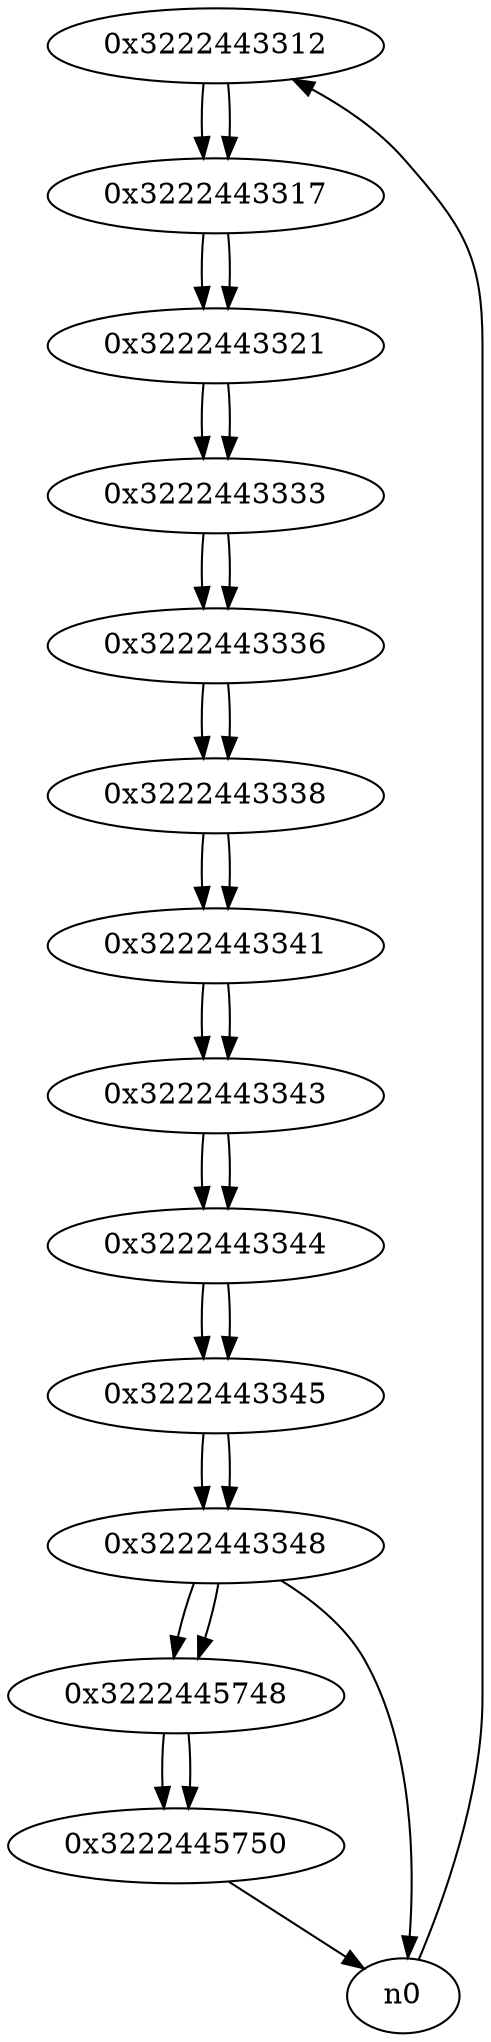 digraph G{
/* nodes */
  n1 [label="0x3222443312"]
  n2 [label="0x3222443317"]
  n3 [label="0x3222443321"]
  n4 [label="0x3222443333"]
  n5 [label="0x3222443336"]
  n6 [label="0x3222443338"]
  n7 [label="0x3222443341"]
  n8 [label="0x3222443343"]
  n9 [label="0x3222443344"]
  n10 [label="0x3222443345"]
  n11 [label="0x3222443348"]
  n12 [label="0x3222445748"]
  n13 [label="0x3222445750"]
/* edges */
n1 -> n2;
n0 -> n1;
n2 -> n3;
n1 -> n2;
n3 -> n4;
n2 -> n3;
n4 -> n5;
n3 -> n4;
n5 -> n6;
n4 -> n5;
n6 -> n7;
n5 -> n6;
n7 -> n8;
n6 -> n7;
n8 -> n9;
n7 -> n8;
n9 -> n10;
n8 -> n9;
n10 -> n11;
n9 -> n10;
n11 -> n12;
n11 -> n0;
n10 -> n11;
n12 -> n13;
n11 -> n12;
n13 -> n0;
n12 -> n13;
}

